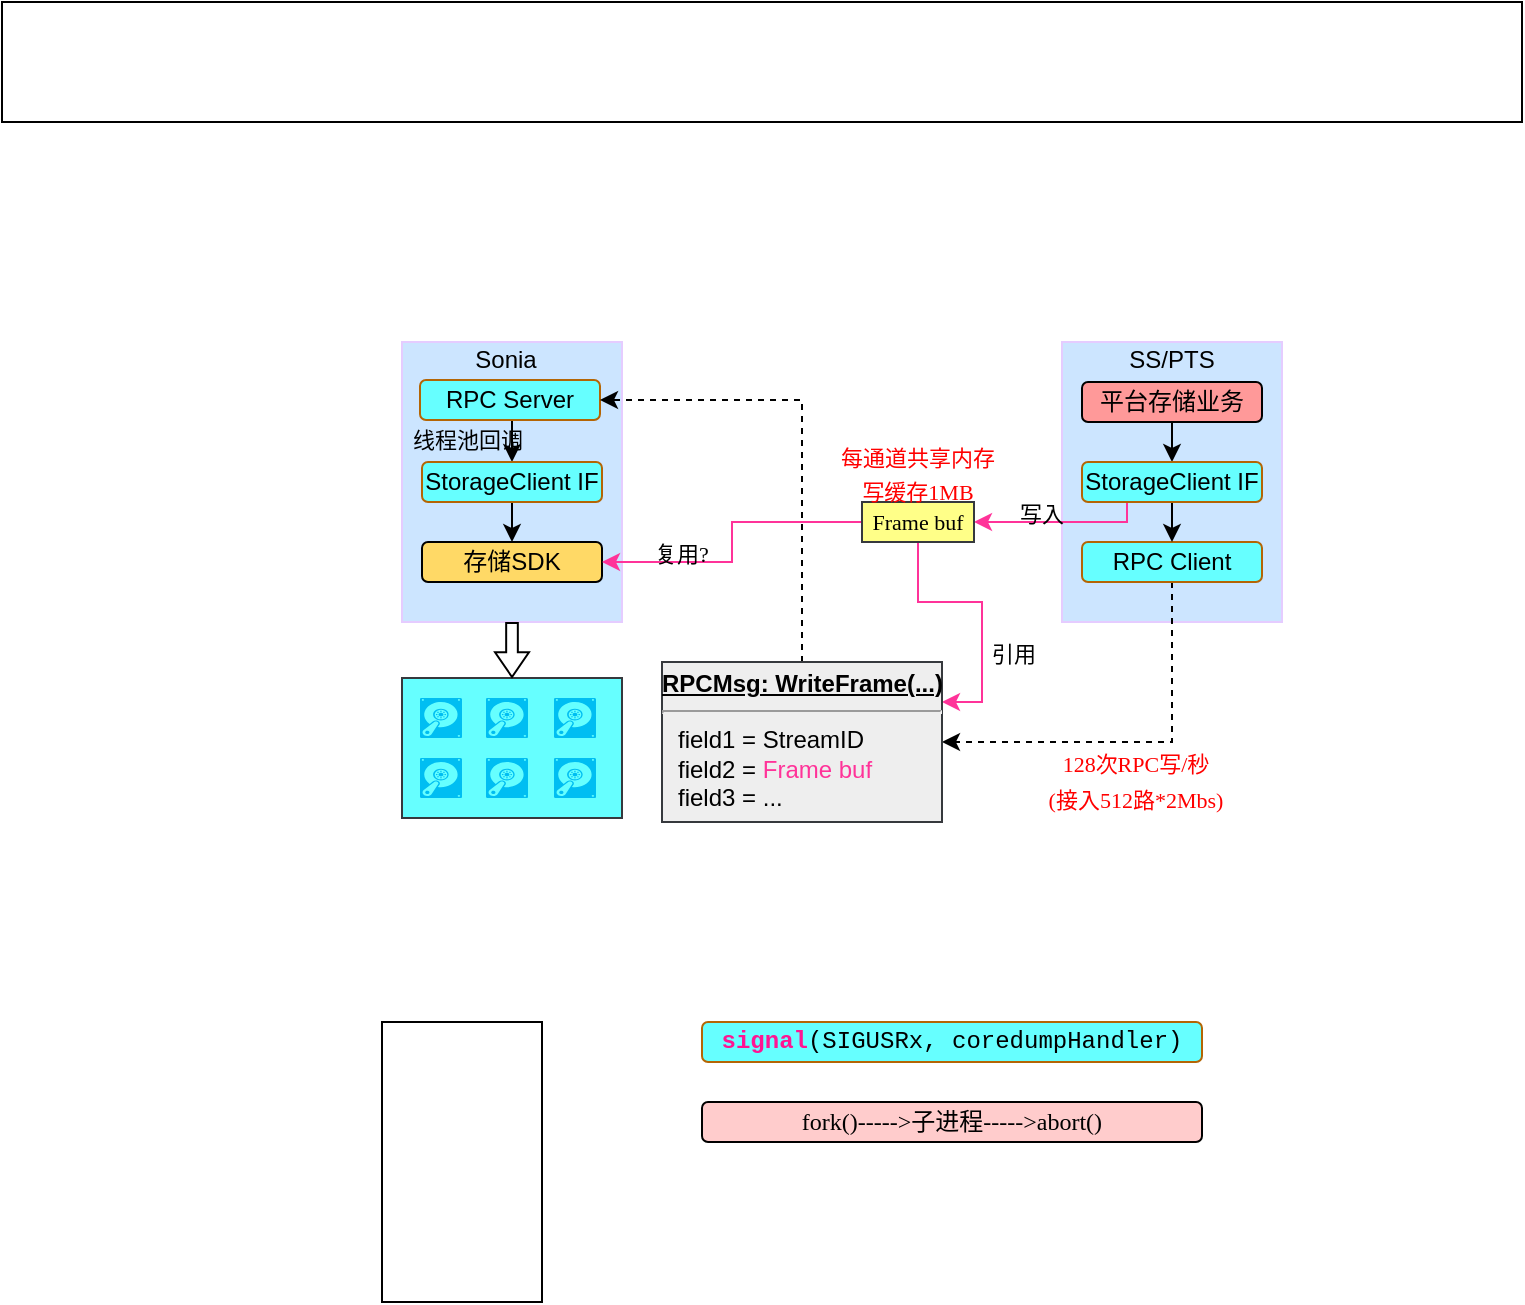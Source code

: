 <mxfile version="20.4.2" type="github">
  <diagram id="C5RBs43oDa-KdzZeNtuy" name="Page-1">
    <mxGraphModel dx="1038" dy="579" grid="1" gridSize="10" guides="1" tooltips="1" connect="1" arrows="1" fold="1" page="1" pageScale="1" pageWidth="827" pageHeight="1169" math="0" shadow="0">
      <root>
        <mxCell id="WIyWlLk6GJQsqaUBKTNV-0" />
        <mxCell id="WIyWlLk6GJQsqaUBKTNV-1" parent="WIyWlLk6GJQsqaUBKTNV-0" />
        <mxCell id="m1yB8VaNzLGdRQ7UP5lw-0" value="" style="rounded=0;whiteSpace=wrap;html=1;fontFamily=Lucida Console;fontSize=11;" vertex="1" parent="WIyWlLk6GJQsqaUBKTNV-1">
          <mxGeometry x="90" y="10" width="760" height="60" as="geometry" />
        </mxCell>
        <mxCell id="m1yB8VaNzLGdRQ7UP5lw-1" value="" style="rounded=0;whiteSpace=wrap;html=1;fillColor=#66FFFF;strokeColor=#36393d;" vertex="1" parent="WIyWlLk6GJQsqaUBKTNV-1">
          <mxGeometry x="290" y="348" width="110" height="70" as="geometry" />
        </mxCell>
        <mxCell id="m1yB8VaNzLGdRQ7UP5lw-2" value="" style="rounded=0;whiteSpace=wrap;html=1;fillColor=#CCE5FF;strokeColor=#E5CCFF;gradientColor=none;" vertex="1" parent="WIyWlLk6GJQsqaUBKTNV-1">
          <mxGeometry x="620" y="180" width="110" height="140" as="geometry" />
        </mxCell>
        <mxCell id="m1yB8VaNzLGdRQ7UP5lw-3" value="" style="rounded=0;whiteSpace=wrap;html=1;fillColor=#CCE5FF;strokeColor=#E5CCFF;gradientColor=none;" vertex="1" parent="WIyWlLk6GJQsqaUBKTNV-1">
          <mxGeometry x="290" y="180" width="110" height="140" as="geometry" />
        </mxCell>
        <mxCell id="m1yB8VaNzLGdRQ7UP5lw-4" value="存储SDK" style="rounded=1;whiteSpace=wrap;html=1;fillColor=#FFD966;" vertex="1" parent="WIyWlLk6GJQsqaUBKTNV-1">
          <mxGeometry x="300" y="280" width="90" height="20" as="geometry" />
        </mxCell>
        <mxCell id="m1yB8VaNzLGdRQ7UP5lw-5" style="edgeStyle=orthogonalEdgeStyle;rounded=0;orthogonalLoop=1;jettySize=auto;html=1;exitX=0.5;exitY=1;exitDx=0;exitDy=0;entryX=0.5;entryY=0;entryDx=0;entryDy=0;fontSize=11;" edge="1" parent="WIyWlLk6GJQsqaUBKTNV-1" source="m1yB8VaNzLGdRQ7UP5lw-6" target="m1yB8VaNzLGdRQ7UP5lw-18">
          <mxGeometry relative="1" as="geometry" />
        </mxCell>
        <mxCell id="m1yB8VaNzLGdRQ7UP5lw-6" value="RPC Server" style="rounded=1;whiteSpace=wrap;html=1;fillColor=#66FFFF;strokeColor=#b46504;" vertex="1" parent="WIyWlLk6GJQsqaUBKTNV-1">
          <mxGeometry x="299" y="199" width="90" height="20" as="geometry" />
        </mxCell>
        <mxCell id="m1yB8VaNzLGdRQ7UP5lw-7" style="edgeStyle=orthogonalEdgeStyle;rounded=0;orthogonalLoop=1;jettySize=auto;html=1;exitX=0.5;exitY=1;exitDx=0;exitDy=0;entryX=1;entryY=0.5;entryDx=0;entryDy=0;dashed=1;fontFamily=Lucida Console;fontSize=11;fontColor=#000000;" edge="1" parent="WIyWlLk6GJQsqaUBKTNV-1" source="m1yB8VaNzLGdRQ7UP5lw-8" target="m1yB8VaNzLGdRQ7UP5lw-26">
          <mxGeometry relative="1" as="geometry" />
        </mxCell>
        <mxCell id="m1yB8VaNzLGdRQ7UP5lw-8" value="RPC Client" style="rounded=1;whiteSpace=wrap;html=1;fillColor=#66FFFF;strokeColor=#b46504;" vertex="1" parent="WIyWlLk6GJQsqaUBKTNV-1">
          <mxGeometry x="630" y="280" width="90" height="20" as="geometry" />
        </mxCell>
        <mxCell id="m1yB8VaNzLGdRQ7UP5lw-9" style="edgeStyle=orthogonalEdgeStyle;rounded=0;orthogonalLoop=1;jettySize=auto;html=1;exitX=0.5;exitY=1;exitDx=0;exitDy=0;entryX=0.5;entryY=0;entryDx=0;entryDy=0;fontSize=11;" edge="1" parent="WIyWlLk6GJQsqaUBKTNV-1" source="m1yB8VaNzLGdRQ7UP5lw-10" target="m1yB8VaNzLGdRQ7UP5lw-13">
          <mxGeometry relative="1" as="geometry" />
        </mxCell>
        <mxCell id="m1yB8VaNzLGdRQ7UP5lw-10" value="平台存储业务" style="rounded=1;whiteSpace=wrap;html=1;fillColor=#FF9999;" vertex="1" parent="WIyWlLk6GJQsqaUBKTNV-1">
          <mxGeometry x="630" y="200" width="90" height="20" as="geometry" />
        </mxCell>
        <mxCell id="m1yB8VaNzLGdRQ7UP5lw-11" style="edgeStyle=orthogonalEdgeStyle;rounded=0;orthogonalLoop=1;jettySize=auto;html=1;exitX=0.5;exitY=1;exitDx=0;exitDy=0;entryX=0.5;entryY=0;entryDx=0;entryDy=0;fontSize=11;" edge="1" parent="WIyWlLk6GJQsqaUBKTNV-1" source="m1yB8VaNzLGdRQ7UP5lw-13" target="m1yB8VaNzLGdRQ7UP5lw-8">
          <mxGeometry relative="1" as="geometry" />
        </mxCell>
        <mxCell id="m1yB8VaNzLGdRQ7UP5lw-12" style="edgeStyle=orthogonalEdgeStyle;rounded=0;orthogonalLoop=1;jettySize=auto;html=1;exitX=0.25;exitY=1;exitDx=0;exitDy=0;entryX=1;entryY=0.5;entryDx=0;entryDy=0;fontFamily=Lucida Console;fontSize=11;fontColor=#FF0000;strokeColor=#FF3399;" edge="1" parent="WIyWlLk6GJQsqaUBKTNV-1" source="m1yB8VaNzLGdRQ7UP5lw-13" target="m1yB8VaNzLGdRQ7UP5lw-24">
          <mxGeometry relative="1" as="geometry">
            <Array as="points">
              <mxPoint x="653" y="270" />
            </Array>
          </mxGeometry>
        </mxCell>
        <mxCell id="m1yB8VaNzLGdRQ7UP5lw-13" value="StorageClient&amp;nbsp;IF" style="rounded=1;whiteSpace=wrap;html=1;fillColor=#66FFFF;strokeColor=#b46504;" vertex="1" parent="WIyWlLk6GJQsqaUBKTNV-1">
          <mxGeometry x="630" y="240" width="90" height="20" as="geometry" />
        </mxCell>
        <mxCell id="m1yB8VaNzLGdRQ7UP5lw-14" value="" style="verticalLabelPosition=bottom;html=1;verticalAlign=top;align=center;strokeColor=none;fillColor=#00BEF2;shape=mxgraph.azure.vhd;pointerEvents=1;" vertex="1" parent="WIyWlLk6GJQsqaUBKTNV-1">
          <mxGeometry x="299" y="358" width="21" height="20" as="geometry" />
        </mxCell>
        <mxCell id="m1yB8VaNzLGdRQ7UP5lw-15" value="" style="verticalLabelPosition=bottom;html=1;verticalAlign=top;align=center;strokeColor=none;fillColor=#00BEF2;shape=mxgraph.azure.vhd;pointerEvents=1;" vertex="1" parent="WIyWlLk6GJQsqaUBKTNV-1">
          <mxGeometry x="332" y="358" width="21" height="20" as="geometry" />
        </mxCell>
        <mxCell id="m1yB8VaNzLGdRQ7UP5lw-16" value="" style="verticalLabelPosition=bottom;html=1;verticalAlign=top;align=center;strokeColor=none;fillColor=#00BEF2;shape=mxgraph.azure.vhd;pointerEvents=1;" vertex="1" parent="WIyWlLk6GJQsqaUBKTNV-1">
          <mxGeometry x="366" y="358" width="21" height="20" as="geometry" />
        </mxCell>
        <mxCell id="m1yB8VaNzLGdRQ7UP5lw-17" style="edgeStyle=orthogonalEdgeStyle;rounded=0;orthogonalLoop=1;jettySize=auto;html=1;exitX=0.5;exitY=1;exitDx=0;exitDy=0;entryX=0.5;entryY=0;entryDx=0;entryDy=0;fontSize=11;" edge="1" parent="WIyWlLk6GJQsqaUBKTNV-1" source="m1yB8VaNzLGdRQ7UP5lw-18" target="m1yB8VaNzLGdRQ7UP5lw-4">
          <mxGeometry relative="1" as="geometry" />
        </mxCell>
        <mxCell id="m1yB8VaNzLGdRQ7UP5lw-18" value="StorageClient&amp;nbsp;IF" style="rounded=1;whiteSpace=wrap;html=1;fillColor=#66FFFF;strokeColor=#b46504;" vertex="1" parent="WIyWlLk6GJQsqaUBKTNV-1">
          <mxGeometry x="300" y="240" width="90" height="20" as="geometry" />
        </mxCell>
        <mxCell id="m1yB8VaNzLGdRQ7UP5lw-19" value="&lt;font style=&quot;font-size: 11px&quot; face=&quot;Lucida Console&quot;&gt;线程池回调&lt;/font&gt;" style="text;html=1;strokeColor=none;fillColor=none;align=center;verticalAlign=middle;whiteSpace=wrap;rounded=0;fontSize=14;" vertex="1" parent="WIyWlLk6GJQsqaUBKTNV-1">
          <mxGeometry x="290" y="223" width="66" height="10" as="geometry" />
        </mxCell>
        <mxCell id="m1yB8VaNzLGdRQ7UP5lw-20" value="&lt;font style=&quot;font-size: 12px&quot;&gt;SS/PTS&lt;/font&gt;" style="text;html=1;strokeColor=none;fillColor=none;align=center;verticalAlign=middle;whiteSpace=wrap;rounded=0;fontSize=14;" vertex="1" parent="WIyWlLk6GJQsqaUBKTNV-1">
          <mxGeometry x="645" y="180" width="60" height="15" as="geometry" />
        </mxCell>
        <mxCell id="m1yB8VaNzLGdRQ7UP5lw-21" value="&lt;span style=&quot;font-size: 12px&quot;&gt;Sonia&lt;/span&gt;" style="text;html=1;strokeColor=none;fillColor=none;align=center;verticalAlign=middle;whiteSpace=wrap;rounded=0;fontSize=14;" vertex="1" parent="WIyWlLk6GJQsqaUBKTNV-1">
          <mxGeometry x="312" y="180" width="60" height="15" as="geometry" />
        </mxCell>
        <mxCell id="m1yB8VaNzLGdRQ7UP5lw-22" style="edgeStyle=orthogonalEdgeStyle;rounded=0;orthogonalLoop=1;jettySize=auto;html=1;exitX=0;exitY=0.5;exitDx=0;exitDy=0;fontFamily=Lucida Console;fontSize=11;fontColor=#FF0000;strokeColor=#FF3399;" edge="1" parent="WIyWlLk6GJQsqaUBKTNV-1" source="m1yB8VaNzLGdRQ7UP5lw-24" target="m1yB8VaNzLGdRQ7UP5lw-4">
          <mxGeometry relative="1" as="geometry" />
        </mxCell>
        <mxCell id="m1yB8VaNzLGdRQ7UP5lw-23" style="edgeStyle=orthogonalEdgeStyle;rounded=0;orthogonalLoop=1;jettySize=auto;html=1;exitX=0.5;exitY=1;exitDx=0;exitDy=0;entryX=1;entryY=0.25;entryDx=0;entryDy=0;fontFamily=Lucida Console;fontSize=11;fontColor=#FF0000;strokeColor=#FF3399;" edge="1" parent="WIyWlLk6GJQsqaUBKTNV-1" source="m1yB8VaNzLGdRQ7UP5lw-24" target="m1yB8VaNzLGdRQ7UP5lw-26">
          <mxGeometry relative="1" as="geometry" />
        </mxCell>
        <mxCell id="m1yB8VaNzLGdRQ7UP5lw-24" value="&lt;font style=&quot;font-size: 11px&quot;&gt;Frame buf&lt;/font&gt;" style="rounded=0;whiteSpace=wrap;html=1;fontFamily=Times New Roman;fontSize=12;strokeColor=#36393d;fillColor=#ffff88;" vertex="1" parent="WIyWlLk6GJQsqaUBKTNV-1">
          <mxGeometry x="520" y="260" width="56" height="20" as="geometry" />
        </mxCell>
        <mxCell id="m1yB8VaNzLGdRQ7UP5lw-25" style="edgeStyle=orthogonalEdgeStyle;rounded=0;orthogonalLoop=1;jettySize=auto;html=1;exitX=0.5;exitY=0;exitDx=0;exitDy=0;entryX=1;entryY=0.5;entryDx=0;entryDy=0;dashed=1;fontFamily=Lucida Console;fontSize=11;fontColor=#000000;" edge="1" parent="WIyWlLk6GJQsqaUBKTNV-1" source="m1yB8VaNzLGdRQ7UP5lw-26" target="m1yB8VaNzLGdRQ7UP5lw-6">
          <mxGeometry relative="1" as="geometry" />
        </mxCell>
        <mxCell id="m1yB8VaNzLGdRQ7UP5lw-26" value="&lt;p style=&quot;margin: 0px ; margin-top: 4px ; text-align: center ; text-decoration: underline&quot;&gt;&lt;b&gt;RPCMsg: WriteFrame(...)&lt;/b&gt;&lt;/p&gt;&lt;hr&gt;&lt;p style=&quot;margin: 0px ; margin-left: 8px&quot;&gt;field1 = StreamID&lt;br&gt;field2 = &lt;font color=&quot;#ff3399&quot;&gt;Frame buf&lt;/font&gt;&lt;br&gt;field3 = ...&lt;/p&gt;" style="verticalAlign=top;align=left;overflow=fill;fontSize=12;fontFamily=Helvetica;html=1;strokeColor=#36393d;fillColor=#eeeeee;" vertex="1" parent="WIyWlLk6GJQsqaUBKTNV-1">
          <mxGeometry x="420" y="340" width="140" height="80" as="geometry" />
        </mxCell>
        <mxCell id="m1yB8VaNzLGdRQ7UP5lw-27" value="&lt;font style=&quot;font-size: 11px&quot; face=&quot;Lucida Console&quot; color=&quot;#ff0000&quot;&gt;每通道共享内存&lt;br style=&quot;font-size: 11px&quot;&gt;写缓存1MB&lt;/font&gt;" style="text;html=1;strokeColor=none;fillColor=none;align=center;verticalAlign=middle;whiteSpace=wrap;rounded=0;fontSize=14;" vertex="1" parent="WIyWlLk6GJQsqaUBKTNV-1">
          <mxGeometry x="493" y="230" width="110" height="30" as="geometry" />
        </mxCell>
        <mxCell id="m1yB8VaNzLGdRQ7UP5lw-28" value="&lt;font face=&quot;Lucida Console&quot;&gt;&lt;span style=&quot;font-size: 11px&quot;&gt;写入&lt;/span&gt;&lt;/font&gt;" style="text;html=1;strokeColor=none;fillColor=none;align=center;verticalAlign=middle;whiteSpace=wrap;rounded=0;fontSize=14;" vertex="1" parent="WIyWlLk6GJQsqaUBKTNV-1">
          <mxGeometry x="590" y="260" width="40" height="10" as="geometry" />
        </mxCell>
        <mxCell id="m1yB8VaNzLGdRQ7UP5lw-29" value="&lt;font face=&quot;Lucida Console&quot;&gt;&lt;span style=&quot;font-size: 11px&quot;&gt;引用&lt;/span&gt;&lt;/font&gt;" style="text;html=1;strokeColor=none;fillColor=none;align=center;verticalAlign=middle;whiteSpace=wrap;rounded=0;fontSize=14;" vertex="1" parent="WIyWlLk6GJQsqaUBKTNV-1">
          <mxGeometry x="576" y="330" width="40" height="10" as="geometry" />
        </mxCell>
        <mxCell id="m1yB8VaNzLGdRQ7UP5lw-30" value="&lt;font face=&quot;Lucida Console&quot;&gt;&lt;span style=&quot;font-size: 11px&quot;&gt;复用?&lt;/span&gt;&lt;/font&gt;" style="text;html=1;strokeColor=none;fillColor=none;align=center;verticalAlign=middle;whiteSpace=wrap;rounded=0;fontSize=14;" vertex="1" parent="WIyWlLk6GJQsqaUBKTNV-1">
          <mxGeometry x="410" y="280" width="40" height="10" as="geometry" />
        </mxCell>
        <mxCell id="m1yB8VaNzLGdRQ7UP5lw-31" value="" style="verticalLabelPosition=bottom;html=1;verticalAlign=top;align=center;strokeColor=none;fillColor=#00BEF2;shape=mxgraph.azure.vhd;pointerEvents=1;" vertex="1" parent="WIyWlLk6GJQsqaUBKTNV-1">
          <mxGeometry x="299" y="388" width="21" height="20" as="geometry" />
        </mxCell>
        <mxCell id="m1yB8VaNzLGdRQ7UP5lw-32" value="" style="verticalLabelPosition=bottom;html=1;verticalAlign=top;align=center;strokeColor=none;fillColor=#00BEF2;shape=mxgraph.azure.vhd;pointerEvents=1;" vertex="1" parent="WIyWlLk6GJQsqaUBKTNV-1">
          <mxGeometry x="332" y="388" width="21" height="20" as="geometry" />
        </mxCell>
        <mxCell id="m1yB8VaNzLGdRQ7UP5lw-33" value="" style="verticalLabelPosition=bottom;html=1;verticalAlign=top;align=center;strokeColor=none;fillColor=#00BEF2;shape=mxgraph.azure.vhd;pointerEvents=1;" vertex="1" parent="WIyWlLk6GJQsqaUBKTNV-1">
          <mxGeometry x="366" y="388" width="21" height="20" as="geometry" />
        </mxCell>
        <mxCell id="m1yB8VaNzLGdRQ7UP5lw-34" value="" style="shape=flexArrow;endArrow=classic;html=1;rounded=0;fontFamily=Lucida Console;fontSize=11;fontColor=#FF3399;strokeColor=#000000;exitX=0.5;exitY=1;exitDx=0;exitDy=0;width=5.833;endSize=3.775;endWidth=10.139;entryX=0.5;entryY=0;entryDx=0;entryDy=0;" edge="1" parent="WIyWlLk6GJQsqaUBKTNV-1" source="m1yB8VaNzLGdRQ7UP5lw-3" target="m1yB8VaNzLGdRQ7UP5lw-1">
          <mxGeometry width="50" height="50" relative="1" as="geometry">
            <mxPoint x="320" y="550" as="sourcePoint" />
            <mxPoint x="345" y="350" as="targetPoint" />
          </mxGeometry>
        </mxCell>
        <mxCell id="m1yB8VaNzLGdRQ7UP5lw-35" value="&lt;font face=&quot;Lucida Console&quot; color=&quot;#ff0000&quot;&gt;&lt;span style=&quot;font-size: 11px&quot;&gt;128次RPC写/秒&lt;br&gt;(接入512路*2Mbs)&lt;/span&gt;&lt;/font&gt;" style="text;html=1;strokeColor=none;fillColor=none;align=center;verticalAlign=middle;whiteSpace=wrap;rounded=0;fontSize=14;" vertex="1" parent="WIyWlLk6GJQsqaUBKTNV-1">
          <mxGeometry x="590" y="378" width="134" height="42" as="geometry" />
        </mxCell>
        <mxCell id="m1yB8VaNzLGdRQ7UP5lw-36" value="" style="rounded=0;whiteSpace=wrap;html=1;fillColor=#FFFFFF;strokeColor=#000000;gradientColor=none;" vertex="1" parent="WIyWlLk6GJQsqaUBKTNV-1">
          <mxGeometry x="280" y="520" width="80" height="140" as="geometry" />
        </mxCell>
        <mxCell id="m1yB8VaNzLGdRQ7UP5lw-37" value="&lt;code style=&quot;text-align: left; margin: 0px !important; padding: 0px !important; font-family: Consolas, &amp;quot;Bitstream Vera Sans Mono&amp;quot;, &amp;quot;Courier New&amp;quot;, Courier, monospace !important; border-radius: 0px !important; background: none !important; border: 0px !important; inset: auto !important; float: none !important; height: auto !important; line-height: 1.8em !important; outline: 0px !important; overflow: visible !important; position: static !important; vertical-align: baseline !important; width: auto !important; box-sizing: content-box !important; font-weight: bold !important; min-height: auto !important; color: rgb(255, 20, 147) !important;&quot; class=&quot;cpp functions bold&quot;&gt;signal&lt;/code&gt;&lt;code style=&quot;text-align: left; margin: 0px !important; padding: 0px !important; font-family: Consolas, &amp;quot;Bitstream Vera Sans Mono&amp;quot;, &amp;quot;Courier New&amp;quot;, Courier, monospace !important; border-radius: 0px !important; background: none !important; border: 0px !important; inset: auto !important; float: none !important; height: auto !important; line-height: 1.8em !important; outline: 0px !important; overflow: visible !important; position: static !important; vertical-align: baseline !important; width: auto !important; box-sizing: content-box !important; min-height: auto !important;&quot; class=&quot;cpp plain&quot;&gt;(SIGUSRx, coredumpHandler)&lt;/code&gt;" style="rounded=1;whiteSpace=wrap;html=1;fillColor=#66FFFF;strokeColor=#b46504;" vertex="1" parent="WIyWlLk6GJQsqaUBKTNV-1">
          <mxGeometry x="440" y="520" width="250" height="20" as="geometry" />
        </mxCell>
        <mxCell id="m1yB8VaNzLGdRQ7UP5lw-39" value="&lt;font face=&quot;Lucida Console&quot;&gt;fork()-----&amp;gt;子进程-----&amp;gt;abort()&lt;/font&gt;" style="rounded=1;whiteSpace=wrap;html=1;strokeColor=#000000;fillColor=#FFCCCC;align=center;" vertex="1" parent="WIyWlLk6GJQsqaUBKTNV-1">
          <mxGeometry x="440" y="560" width="250" height="20" as="geometry" />
        </mxCell>
      </root>
    </mxGraphModel>
  </diagram>
</mxfile>
